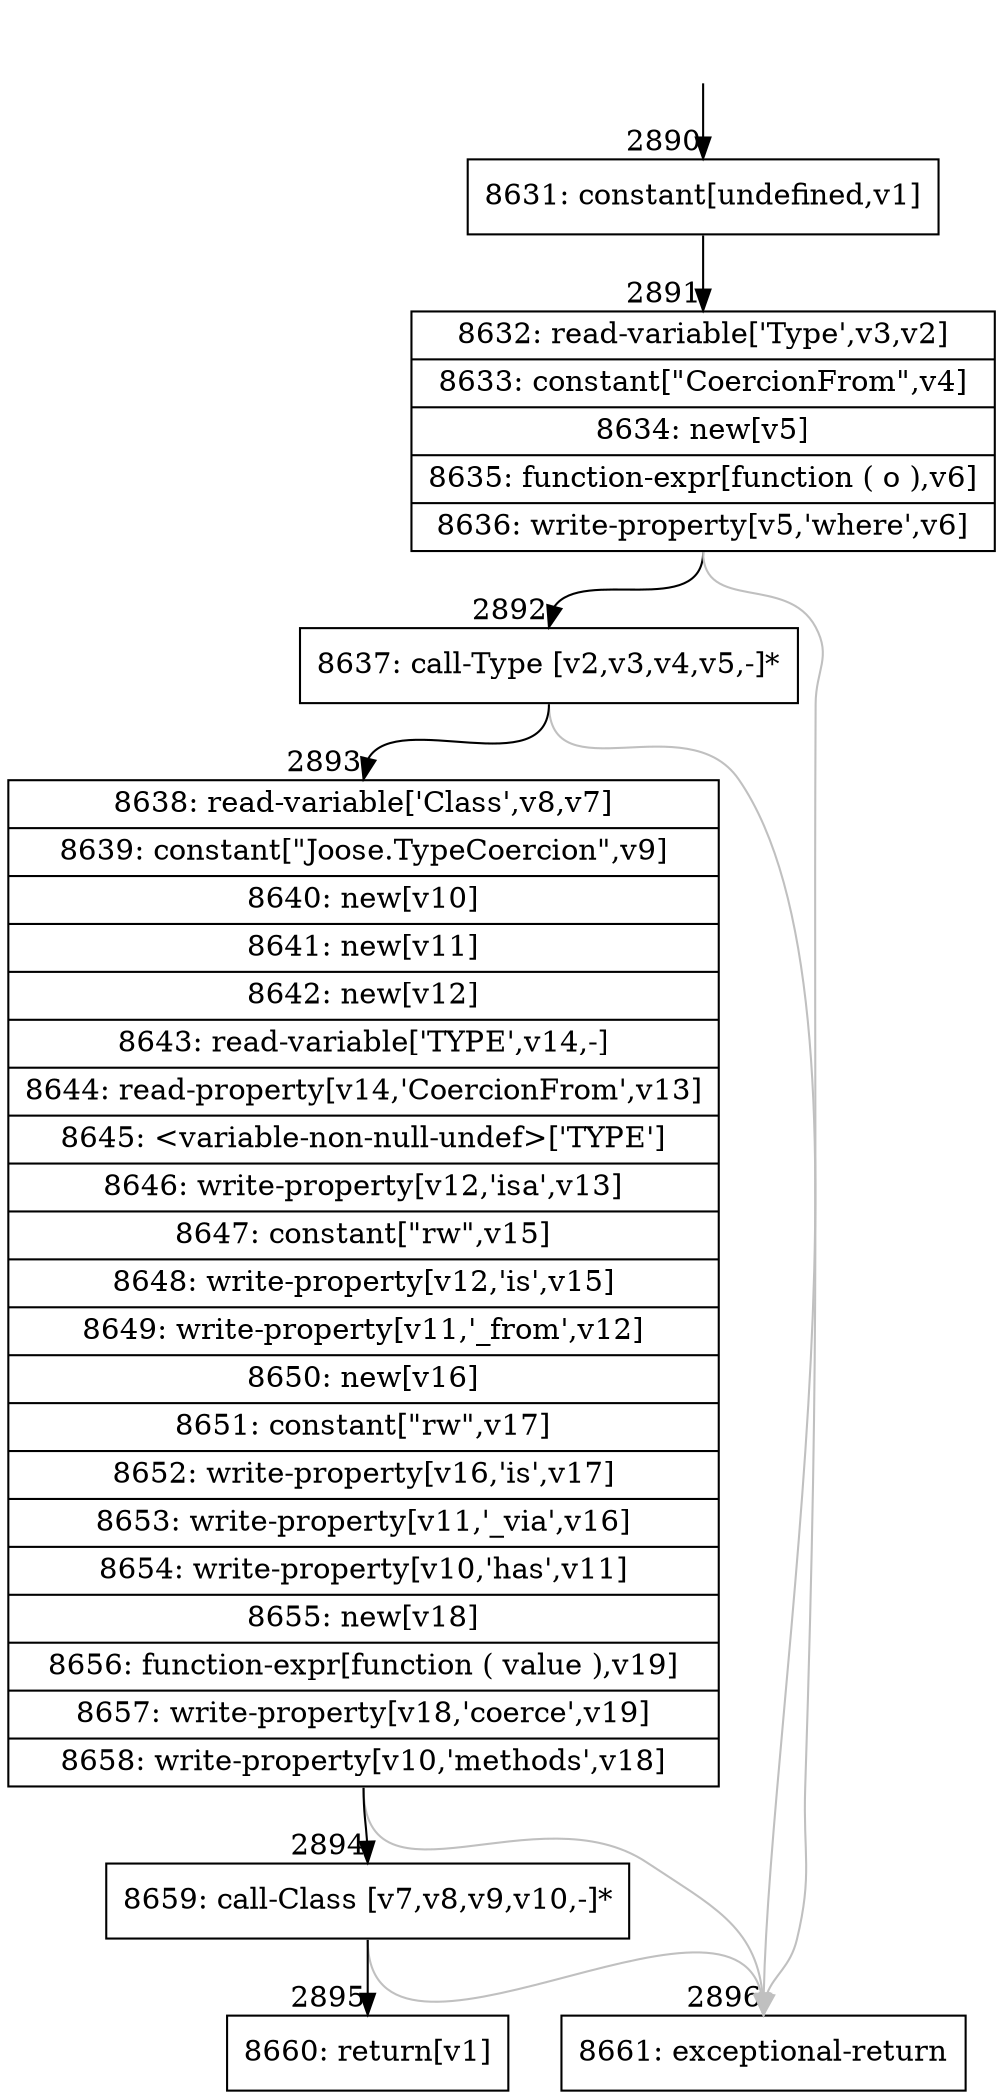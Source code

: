 digraph {
rankdir="TD"
BB_entry311[shape=none,label=""];
BB_entry311 -> BB2890 [tailport=s, headport=n, headlabel="    2890"]
BB2890 [shape=record label="{8631: constant[undefined,v1]}" ] 
BB2890 -> BB2891 [tailport=s, headport=n, headlabel="      2891"]
BB2891 [shape=record label="{8632: read-variable['Type',v3,v2]|8633: constant[\"CoercionFrom\",v4]|8634: new[v5]|8635: function-expr[function ( o ),v6]|8636: write-property[v5,'where',v6]}" ] 
BB2891 -> BB2892 [tailport=s, headport=n, headlabel="      2892"]
BB2891 -> BB2896 [tailport=s, headport=n, color=gray, headlabel="      2896"]
BB2892 [shape=record label="{8637: call-Type [v2,v3,v4,v5,-]*}" ] 
BB2892 -> BB2893 [tailport=s, headport=n, headlabel="      2893"]
BB2892 -> BB2896 [tailport=s, headport=n, color=gray]
BB2893 [shape=record label="{8638: read-variable['Class',v8,v7]|8639: constant[\"Joose.TypeCoercion\",v9]|8640: new[v10]|8641: new[v11]|8642: new[v12]|8643: read-variable['TYPE',v14,-]|8644: read-property[v14,'CoercionFrom',v13]|8645: \<variable-non-null-undef\>['TYPE']|8646: write-property[v12,'isa',v13]|8647: constant[\"rw\",v15]|8648: write-property[v12,'is',v15]|8649: write-property[v11,'_from',v12]|8650: new[v16]|8651: constant[\"rw\",v17]|8652: write-property[v16,'is',v17]|8653: write-property[v11,'_via',v16]|8654: write-property[v10,'has',v11]|8655: new[v18]|8656: function-expr[function ( value ),v19]|8657: write-property[v18,'coerce',v19]|8658: write-property[v10,'methods',v18]}" ] 
BB2893 -> BB2894 [tailport=s, headport=n, headlabel="      2894"]
BB2893 -> BB2896 [tailport=s, headport=n, color=gray]
BB2894 [shape=record label="{8659: call-Class [v7,v8,v9,v10,-]*}" ] 
BB2894 -> BB2895 [tailport=s, headport=n, headlabel="      2895"]
BB2894 -> BB2896 [tailport=s, headport=n, color=gray]
BB2895 [shape=record label="{8660: return[v1]}" ] 
BB2896 [shape=record label="{8661: exceptional-return}" ] 
//#$~ 3340
}
